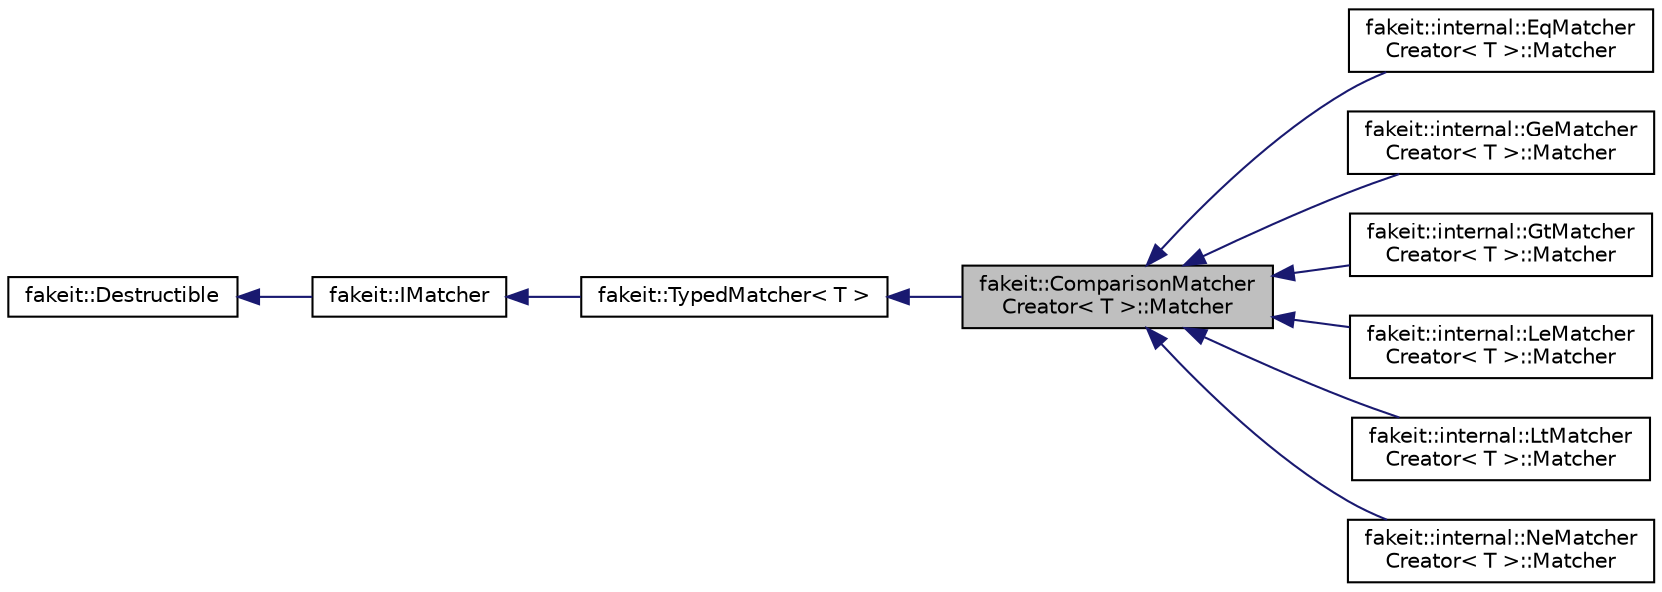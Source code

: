 digraph "fakeit::ComparisonMatcherCreator&lt; T &gt;::Matcher"
{
  edge [fontname="Helvetica",fontsize="10",labelfontname="Helvetica",labelfontsize="10"];
  node [fontname="Helvetica",fontsize="10",shape=record];
  rankdir="LR";
  Node1 [label="fakeit::ComparisonMatcher\lCreator\< T \>::Matcher",height=0.2,width=0.4,color="black", fillcolor="grey75", style="filled" fontcolor="black"];
  Node2 -> Node1 [dir="back",color="midnightblue",fontsize="10",style="solid",fontname="Helvetica"];
  Node2 [label="fakeit::TypedMatcher\< T \>",height=0.2,width=0.4,color="black", fillcolor="white", style="filled",URL="$d3/ddb/structfakeit_1_1TypedMatcher.html"];
  Node3 -> Node2 [dir="back",color="midnightblue",fontsize="10",style="solid",fontname="Helvetica"];
  Node3 [label="fakeit::IMatcher",height=0.2,width=0.4,color="black", fillcolor="white", style="filled",URL="$d5/dc6/structfakeit_1_1IMatcher.html"];
  Node4 -> Node3 [dir="back",color="midnightblue",fontsize="10",style="solid",fontname="Helvetica"];
  Node4 [label="fakeit::Destructible",height=0.2,width=0.4,color="black", fillcolor="white", style="filled",URL="$d3/d31/classfakeit_1_1Destructible.html"];
  Node1 -> Node5 [dir="back",color="midnightblue",fontsize="10",style="solid",fontname="Helvetica"];
  Node5 [label="fakeit::internal::EqMatcher\lCreator\< T \>::Matcher",height=0.2,width=0.4,color="black", fillcolor="white", style="filled",URL="$d3/d7b/structfakeit_1_1internal_1_1EqMatcherCreator_1_1Matcher.html"];
  Node1 -> Node6 [dir="back",color="midnightblue",fontsize="10",style="solid",fontname="Helvetica"];
  Node6 [label="fakeit::internal::GeMatcher\lCreator\< T \>::Matcher",height=0.2,width=0.4,color="black", fillcolor="white", style="filled",URL="$d9/dfb/structfakeit_1_1internal_1_1GeMatcherCreator_1_1Matcher.html"];
  Node1 -> Node7 [dir="back",color="midnightblue",fontsize="10",style="solid",fontname="Helvetica"];
  Node7 [label="fakeit::internal::GtMatcher\lCreator\< T \>::Matcher",height=0.2,width=0.4,color="black", fillcolor="white", style="filled",URL="$d7/df9/structfakeit_1_1internal_1_1GtMatcherCreator_1_1Matcher.html"];
  Node1 -> Node8 [dir="back",color="midnightblue",fontsize="10",style="solid",fontname="Helvetica"];
  Node8 [label="fakeit::internal::LeMatcher\lCreator\< T \>::Matcher",height=0.2,width=0.4,color="black", fillcolor="white", style="filled",URL="$db/d6f/structfakeit_1_1internal_1_1LeMatcherCreator_1_1Matcher.html"];
  Node1 -> Node9 [dir="back",color="midnightblue",fontsize="10",style="solid",fontname="Helvetica"];
  Node9 [label="fakeit::internal::LtMatcher\lCreator\< T \>::Matcher",height=0.2,width=0.4,color="black", fillcolor="white", style="filled",URL="$db/d74/structfakeit_1_1internal_1_1LtMatcherCreator_1_1Matcher.html"];
  Node1 -> Node10 [dir="back",color="midnightblue",fontsize="10",style="solid",fontname="Helvetica"];
  Node10 [label="fakeit::internal::NeMatcher\lCreator\< T \>::Matcher",height=0.2,width=0.4,color="black", fillcolor="white", style="filled",URL="$d4/d94/structfakeit_1_1internal_1_1NeMatcherCreator_1_1Matcher.html"];
}
